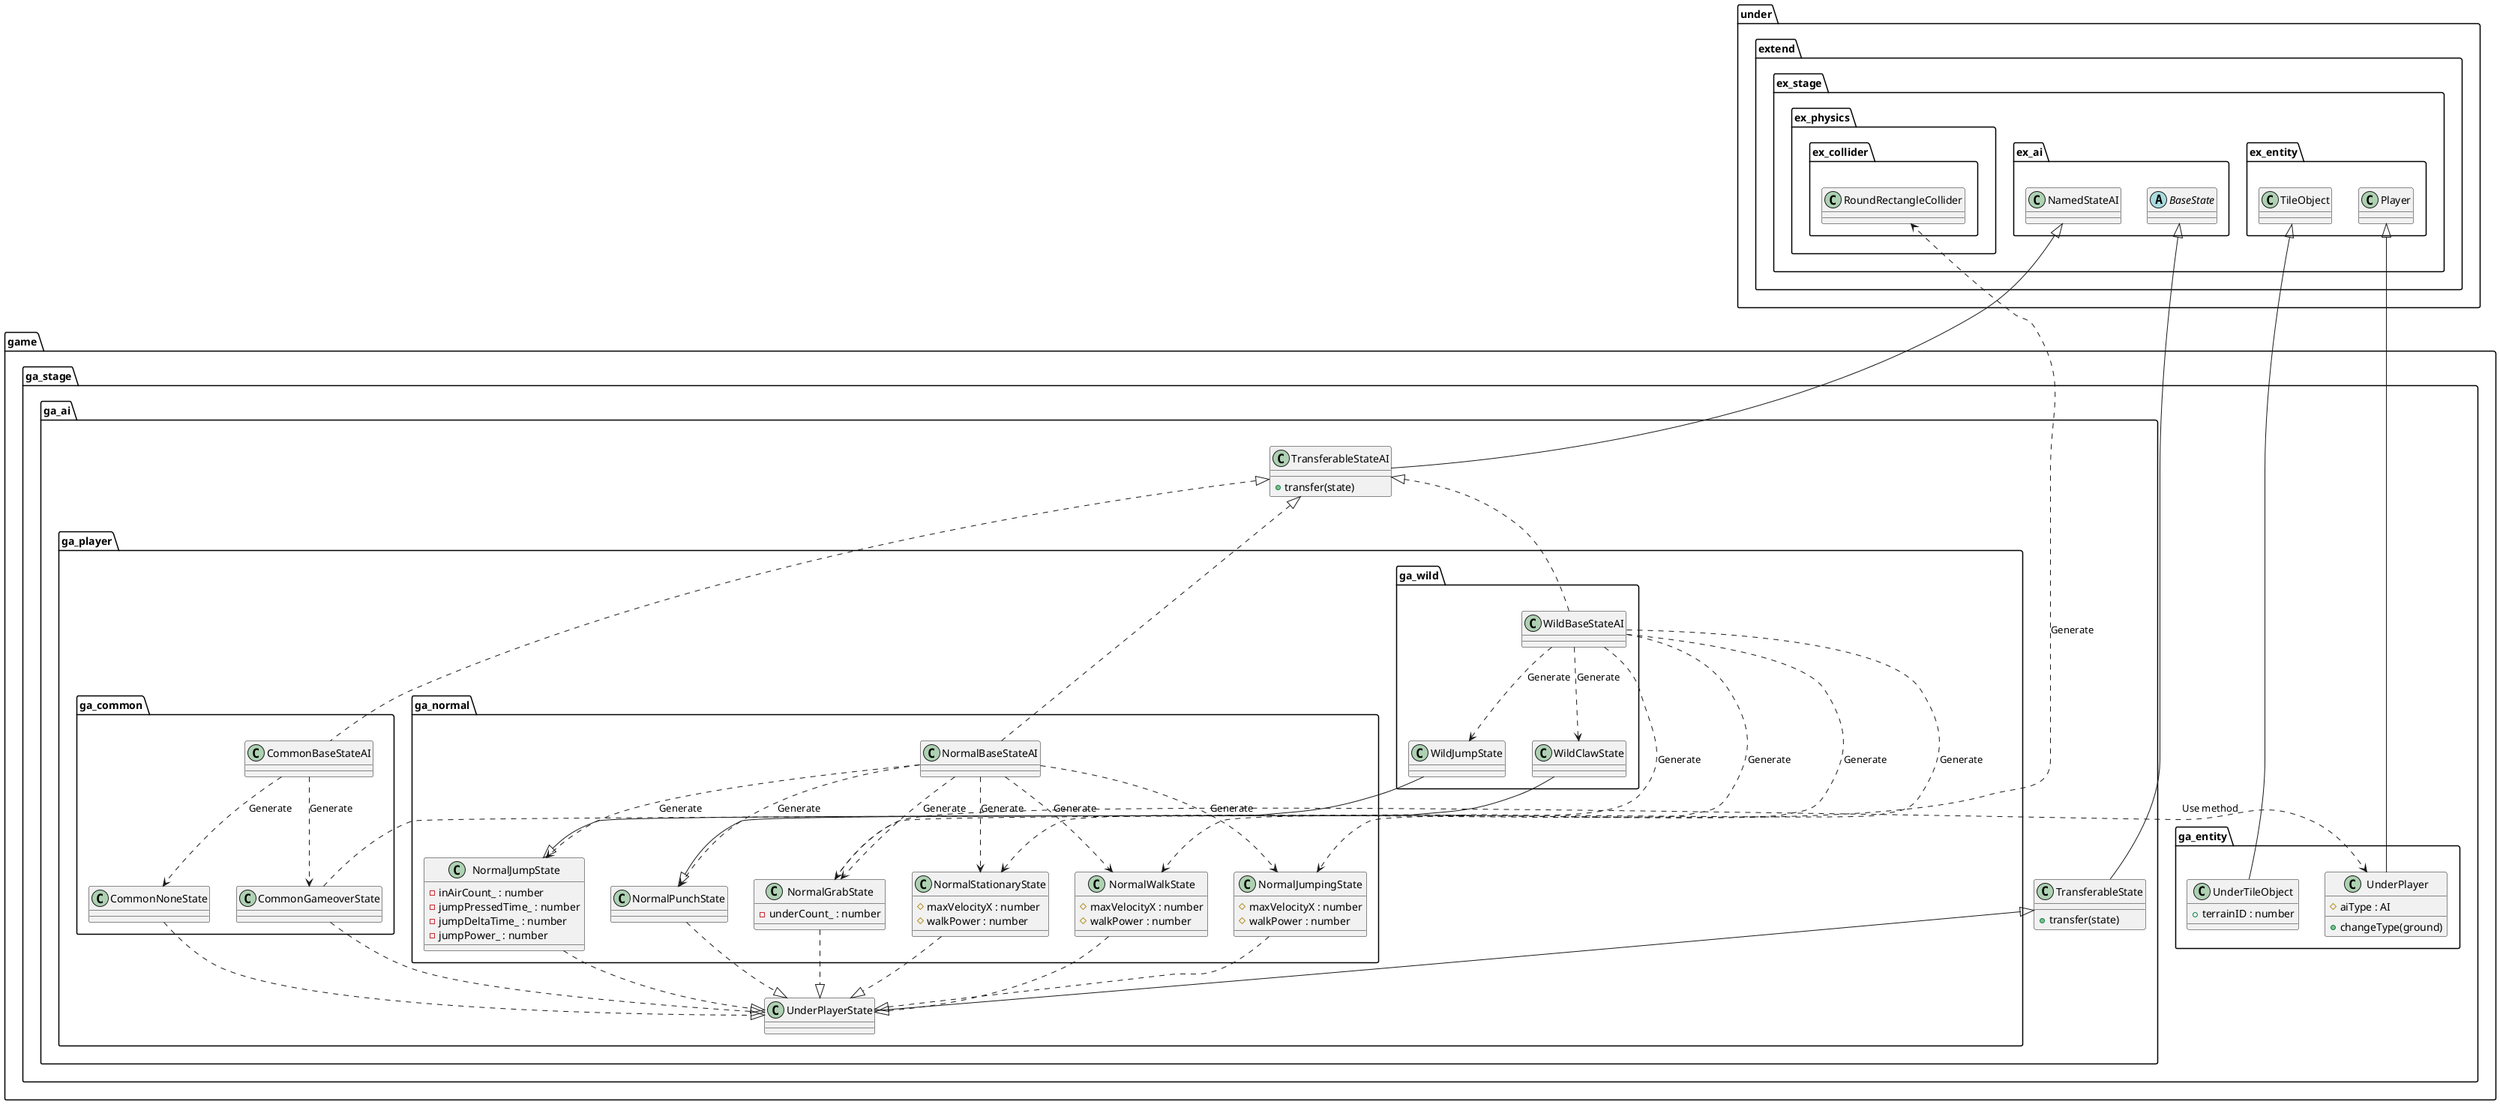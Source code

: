 @startuml EntityGame
package game {
    package ga_stage {
        package ga_entity {
            class UnderPlayer {
                #aiType : AI
                +changeType(ground)
            }
            class UnderTileObject {
                +terrainID : number
            }
        }

        package ga_ai {
            class TransferableState {
                +transfer(state)
            }
            class TransferableStateAI {
                +transfer(state)
            }

            package ga_player {
                class UnderPlayerState
                package ga_common {
                    class CommonBaseStateAI
                    class CommonNoneState
                    class CommonGameoverState
                }
                package ga_normal {
                    class NormalBaseStateAI
                    class NormalStationaryState {
                        #maxVelocityX : number
                        #walkPower : number
                    }
                    class NormalWalkState {
                        #maxVelocityX : number
                        #walkPower : number
                    }
                    class NormalJumpState {
                        -inAirCount_ : number
                        -jumpPressedTime_ : number
                        -jumpDeltaTime_ : number
                        -jumpPower_ : number
                    }
                    class NormalJumpingState {
                        #maxVelocityX : number
                        #walkPower : number
                    }
                    class NormalPunchState
                    class NormalGrabState {
                        -underCount_ : number
                    }
                }
                package ga_wild {
                    class WildBaseStateAI
                    class WildJumpState
                    class WildClawState
                }
            }
        }
    }
}

package under {
    package extend {
        package ex_stage {
            package ex_entity {
                class TileObject
                class Player
            }
            package ex_physics {
                package ex_collider {
                    class RoundRectangleCollider
                }
            }
            package ex_ai {
                class NamedStateAI
                abstract BaseState
            }
        }
    }
}

CommonBaseStateAI ..> CommonNoneState : "Generate"
CommonBaseStateAI ..> CommonGameoverState : "Generate"

NormalBaseStateAI ..> NormalStationaryState : Generate
NormalBaseStateAI ..> NormalWalkState : Generate
NormalBaseStateAI ..> NormalJumpState : Generate
NormalBaseStateAI ..> NormalJumpingState : Generate
NormalBaseStateAI ..> NormalPunchState : Generate
NormalBaseStateAI ..> NormalGrabState : Generate

WildBaseStateAI ..> NormalStationaryState : Generate
WildBaseStateAI ..> NormalWalkState : Generate
WildBaseStateAI ..> WildJumpState : Generate
WildBaseStateAI ..> NormalJumpingState : Generate
WildBaseStateAI ..> WildClawState : Generate
WildBaseStateAI ..> NormalGrabState : Generate

CommonGameoverState ....> RoundRectangleCollider : "Generate"
NormalGrabState .> UnderPlayer : Use method

Player <|---- UnderPlayer
TileObject <|---- UnderTileObject

NamedStateAI <|--- TransferableStateAI
TransferableStateAI <|.. NormalBaseStateAI
TransferableStateAI <|.. WildBaseStateAI
TransferableStateAI <|.. CommonBaseStateAI

BaseState <|----- TransferableState
TransferableState <|-- UnderPlayerState

CommonNoneState ..|> UnderPlayerState
CommonGameoverState ..|> UnderPlayerState

NormalStationaryState ..|> UnderPlayerState
NormalWalkState ..|> UnderPlayerState
NormalJumpState ..|> UnderPlayerState
NormalJumpingState ..|> UnderPlayerState
NormalPunchState ..|> UnderPlayerState
NormalGrabState ..|> UnderPlayerState

WildJumpState --|> NormalJumpState
WildClawState --|> NormalPunchState


@enduml
